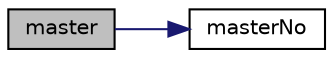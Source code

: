 digraph "master"
{
  bgcolor="transparent";
  edge [fontname="Helvetica",fontsize="10",labelfontname="Helvetica",labelfontsize="10"];
  node [fontname="Helvetica",fontsize="10",shape=record];
  rankdir="LR";
  Node1 [label="master",height=0.2,width=0.4,color="black", fillcolor="grey75", style="filled", fontcolor="black"];
  Node1 -> Node2 [color="midnightblue",fontsize="10",style="solid",fontname="Helvetica"];
  Node2 [label="masterNo",height=0.2,width=0.4,color="black",URL="$a02878.html#a30260fa445b5e3e14a9042269664adde",tooltip="Process index of the master. "];
}
